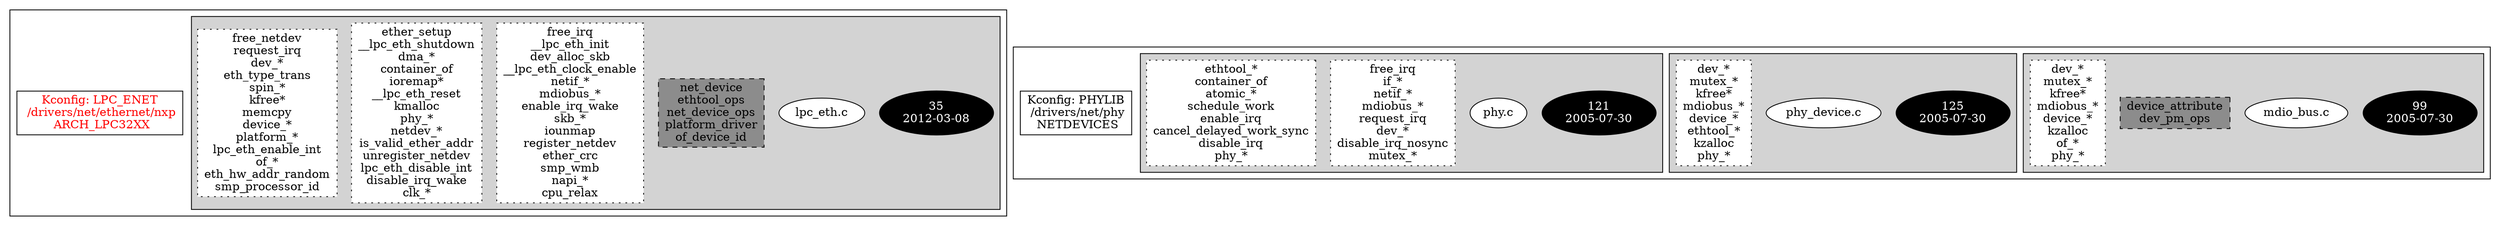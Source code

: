 digraph Driver {
	ranksep=2;
	splines=ortho;
	//Symbol: LPC_ENET
	subgraph "cluster_LPC_ENET"{
		subgraph "cluster_lpc_eth.c" {
			style=filled
			"commit_lpc_eth.c" [style=filled, fillcolor=black, fontcolor=white, label="35\n2012-03-08"];
			"lpc_eth.c" [style=filled, fillcolor=white, fontcolor=black, label="lpc_eth.c\n"];
			"structs-lpc_eth.c" [style="filled,dashed" shape=box, fillcolor=grey55, fontcolor=black, label="net_device\nethtool_ops\nnet_device_ops\nplatform_driver\nof_device_id\n"];
			"funccall3-lpc_eth.c" [style="filled,dotted" shape=box, fillcolor=white, fontcolor=black, label="free_irq\n__lpc_eth_init\ndev_alloc_skb\n__lpc_eth_clock_enable\nnetif_*\nmdiobus_*\nenable_irq_wake\nskb_*\niounmap\nregister_netdev\nether_crc\nsmp_wmb\nnapi_*\ncpu_relax\n"];
			"funccall2-lpc_eth.c" [style="filled,dotted" shape=box, fillcolor=white, fontcolor=black, label="ether_setup\n__lpc_eth_shutdown\ndma_*\ncontainer_of\nioremap*\n__lpc_eth_reset\nkmalloc\nphy_*\nnetdev_*\nis_valid_ether_addr\nunregister_netdev\nlpc_eth_disable_int\ndisable_irq_wake\nclk_*\n"];
			"funccall1-lpc_eth.c" [style="filled,dotted" shape=box, fillcolor=white, fontcolor=black, label="free_netdev\nrequest_irq\ndev_*\neth_type_trans\nspin_*\nkfree*\nmemcpy\ndevice_*\nplatform_*\nlpc_eth_enable_int\nof_*\neth_hw_addr_random\nsmp_processor_id\n"];
		}
		"K:LPC_ENET" [label="Kconfig: LPC_ENET\n /drivers/net/ethernet/nxp\n  ARCH_LPC32XX ", shape=box, fontcolor=red];
	}
	//Symbol: PHYLIB
	subgraph "cluster_PHYLIB"{
		subgraph "cluster_mdio_bus.c" {
			style=filled
			"commit_mdio_bus.c" [style=filled, fillcolor=black, fontcolor=white, label="99\n2005-07-30"];
			"mdio_bus.c" [style=filled, fillcolor=white, fontcolor=black, label="mdio_bus.c\n"];
			"structs-mdio_bus.c" [style="filled,dashed" shape=box, fillcolor=grey55, fontcolor=black, label="device_attribute\ndev_pm_ops\n"];
			"funccall0-mdio_bus.c" [style="filled,dotted" shape=box, fillcolor=white, fontcolor=black, label="dev_*\nmutex_*\nkfree*\nmdiobus_*\ndevice_*\nkzalloc\nof_*\nphy_*\n"];
		}
		subgraph "cluster_phy_device.c" {
			style=filled
			"commit_phy_device.c" [style=filled, fillcolor=black, fontcolor=white, label="125\n2005-07-30"];
			"phy_device.c" [style=filled, fillcolor=white, fontcolor=black, label="phy_device.c\n"];
			"funccall0-phy_device.c" [style="filled,dotted" shape=box, fillcolor=white, fontcolor=black, label="dev_*\nmutex_*\nkfree*\nmdiobus_*\ndevice_*\nethtool_*\nkzalloc\nphy_*\n"];
		}
		subgraph "cluster_phy.c" {
			style=filled
			"commit_phy.c" [style=filled, fillcolor=black, fontcolor=white, label="121\n2005-07-30"];
			"phy.c" [style=filled, fillcolor=white, fontcolor=black, label="phy.c\n"];
			"funccall2-phy.c" [style="filled,dotted" shape=box, fillcolor=white, fontcolor=black, label="free_irq\nif_*\nnetif_*\nmdiobus_*\nrequest_irq\ndev_*\ndisable_irq_nosync\nmutex_*\n"];
			"funccall1-phy.c" [style="filled,dotted" shape=box, fillcolor=white, fontcolor=black, label="ethtool_*\ncontainer_of\natomic_*\nschedule_work\nenable_irq\ncancel_delayed_work_sync\ndisable_irq\nphy_*\n"];
		}
		"K:PHYLIB" [label="Kconfig: PHYLIB\n /drivers/net/phy\n  NETDEVICES ", shape=box];
	}
}
